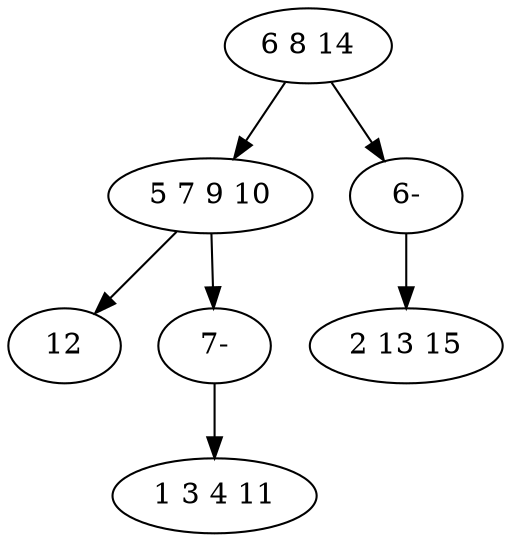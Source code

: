 digraph true_tree {
	"0" -> "1"
	"1" -> "2"
	"0" -> "5"
	"1" -> "6"
	"5" -> "3"
	"6" -> "4"
	"0" [label="6 8 14"];
	"1" [label="5 7 9 10"];
	"2" [label="12"];
	"3" [label="2 13 15"];
	"4" [label="1 3 4 11"];
	"5" [label="6-"];
	"6" [label="7-"];
}
